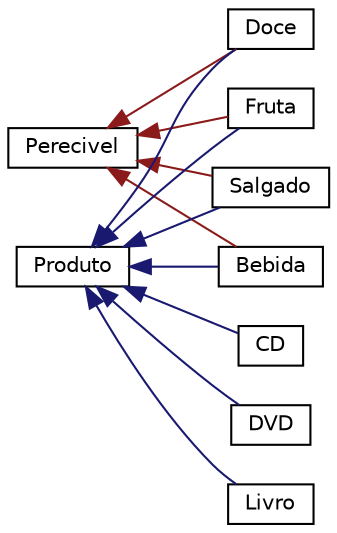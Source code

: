 digraph "Gráfico de Hierarquia de Classes"
{
  edge [fontname="Helvetica",fontsize="10",labelfontname="Helvetica",labelfontsize="10"];
  node [fontname="Helvetica",fontsize="10",shape=record];
  rankdir="LR";
  Node1 [label="Perecivel",height=0.2,width=0.4,color="black", fillcolor="white", style="filled",URL="$classPerecivel.html",tooltip="Classe que representa um produto perecivel. "];
  Node1 -> Node2 [dir="back",color="firebrick4",fontsize="10",style="solid",fontname="Helvetica"];
  Node2 [label="Bebida",height=0.2,width=0.4,color="black", fillcolor="white", style="filled",URL="$classBebida.html",tooltip="Classe derivada que representa uma bebida. "];
  Node1 -> Node3 [dir="back",color="firebrick4",fontsize="10",style="solid",fontname="Helvetica"];
  Node3 [label="Doce",height=0.2,width=0.4,color="black", fillcolor="white", style="filled",URL="$classDoce.html",tooltip="Classe derivada que representa um Doce. "];
  Node1 -> Node4 [dir="back",color="firebrick4",fontsize="10",style="solid",fontname="Helvetica"];
  Node4 [label="Fruta",height=0.2,width=0.4,color="black", fillcolor="white", style="filled",URL="$classFruta.html",tooltip="Classe derivada que representa uma Fruta. "];
  Node1 -> Node5 [dir="back",color="firebrick4",fontsize="10",style="solid",fontname="Helvetica"];
  Node5 [label="Salgado",height=0.2,width=0.4,color="black", fillcolor="white", style="filled",URL="$classSalgado.html",tooltip="Classe derivada que representa um Salgado. "];
  Node6 [label="Produto",height=0.2,width=0.4,color="black", fillcolor="white", style="filled",URL="$classProduto.html",tooltip="Classe que representa um Produto. "];
  Node6 -> Node2 [dir="back",color="midnightblue",fontsize="10",style="solid",fontname="Helvetica"];
  Node6 -> Node7 [dir="back",color="midnightblue",fontsize="10",style="solid",fontname="Helvetica"];
  Node7 [label="CD",height=0.2,width=0.4,color="black", fillcolor="white", style="filled",URL="$classCD.html",tooltip="Classe derivada que representa um CD. "];
  Node6 -> Node3 [dir="back",color="midnightblue",fontsize="10",style="solid",fontname="Helvetica"];
  Node6 -> Node8 [dir="back",color="midnightblue",fontsize="10",style="solid",fontname="Helvetica"];
  Node8 [label="DVD",height=0.2,width=0.4,color="black", fillcolor="white", style="filled",URL="$classDVD.html",tooltip="Classe derivada que representa um DVD. "];
  Node6 -> Node4 [dir="back",color="midnightblue",fontsize="10",style="solid",fontname="Helvetica"];
  Node6 -> Node9 [dir="back",color="midnightblue",fontsize="10",style="solid",fontname="Helvetica"];
  Node9 [label="Livro",height=0.2,width=0.4,color="black", fillcolor="white", style="filled",URL="$classLivro.html",tooltip="Classe derivada que representa um Livro. "];
  Node6 -> Node5 [dir="back",color="midnightblue",fontsize="10",style="solid",fontname="Helvetica"];
}

